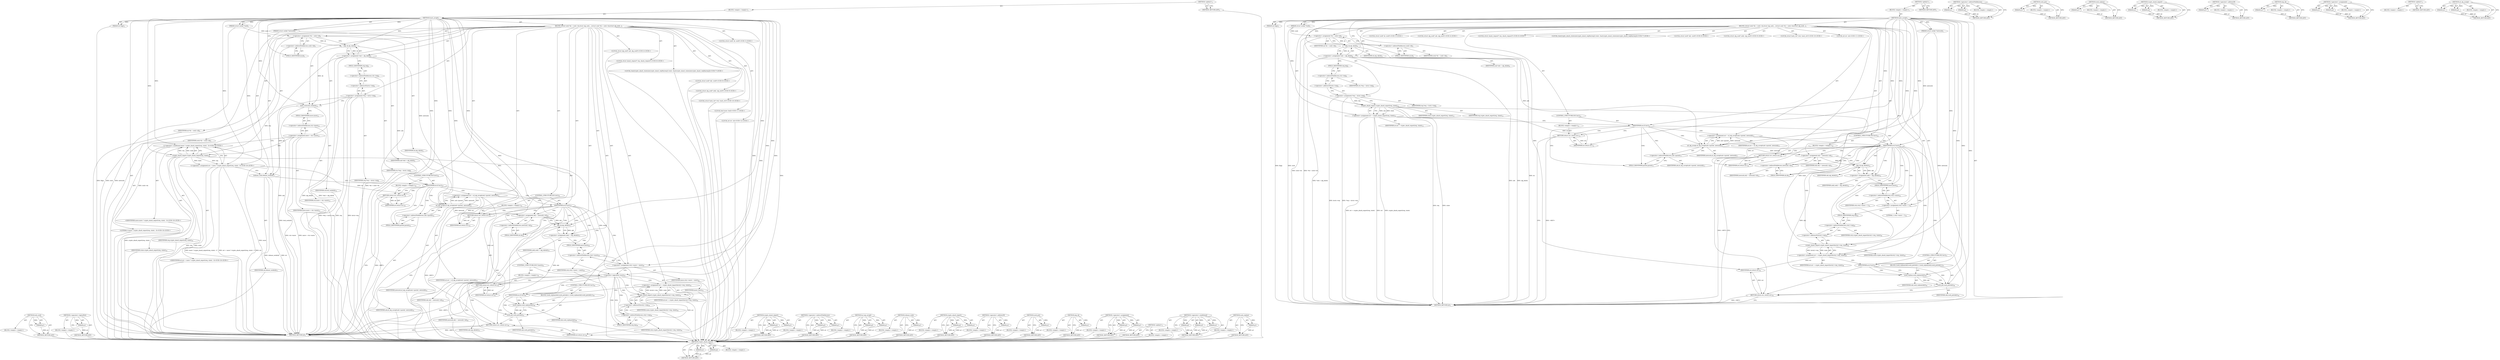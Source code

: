 digraph "sock_orphan" {
vulnerable_136 [label=<(METHOD,crypto_ahash_export)>];
vulnerable_137 [label=<(PARAM,p1)>];
vulnerable_138 [label=<(PARAM,p2)>];
vulnerable_139 [label=<(BLOCK,&lt;empty&gt;,&lt;empty&gt;)>];
vulnerable_140 [label=<(METHOD_RETURN,ANY)>];
vulnerable_6 [label=<(METHOD,&lt;global&gt;)<SUB>1</SUB>>];
vulnerable_7 [label=<(BLOCK,&lt;empty&gt;,&lt;empty&gt;)<SUB>1</SUB>>];
vulnerable_8 [label=<(METHOD,hash_accept)<SUB>1</SUB>>];
vulnerable_9 [label=<(PARAM,struct socket *sock)<SUB>1</SUB>>];
vulnerable_10 [label=<(PARAM,struct socket *newsock)<SUB>1</SUB>>];
vulnerable_11 [label=<(PARAM,int flags)<SUB>1</SUB>>];
vulnerable_12 [label=<(BLOCK,{
	struct sock *sk = sock-&gt;sk;
	struct alg_sock...,{
	struct sock *sk = sock-&gt;sk;
	struct alg_sock...)<SUB>2</SUB>>];
vulnerable_13 [label="<(LOCAL,struct sock* sk: sock*)<SUB>3</SUB>>"];
vulnerable_14 [label=<(&lt;operator&gt;.assignment,*sk = sock-&gt;sk)<SUB>3</SUB>>];
vulnerable_15 [label=<(IDENTIFIER,sk,*sk = sock-&gt;sk)<SUB>3</SUB>>];
vulnerable_16 [label=<(&lt;operator&gt;.indirectFieldAccess,sock-&gt;sk)<SUB>3</SUB>>];
vulnerable_17 [label=<(IDENTIFIER,sock,*sk = sock-&gt;sk)<SUB>3</SUB>>];
vulnerable_18 [label=<(FIELD_IDENTIFIER,sk,sk)<SUB>3</SUB>>];
vulnerable_19 [label="<(LOCAL,struct alg_sock* ask: alg_sock*)<SUB>4</SUB>>"];
vulnerable_20 [label=<(&lt;operator&gt;.assignment,*ask = alg_sk(sk))<SUB>4</SUB>>];
vulnerable_21 [label=<(IDENTIFIER,ask,*ask = alg_sk(sk))<SUB>4</SUB>>];
vulnerable_22 [label=<(alg_sk,alg_sk(sk))<SUB>4</SUB>>];
vulnerable_23 [label=<(IDENTIFIER,sk,alg_sk(sk))<SUB>4</SUB>>];
vulnerable_24 [label="<(LOCAL,struct ahash_request* req: ahash_request*)<SUB>6</SUB>>"];
vulnerable_25 [label=<(&lt;operator&gt;.assignment,*req = &amp;ctx-&gt;req)<SUB>6</SUB>>];
vulnerable_26 [label=<(IDENTIFIER,req,*req = &amp;ctx-&gt;req)<SUB>6</SUB>>];
vulnerable_27 [label=<(&lt;operator&gt;.addressOf,&amp;ctx-&gt;req)<SUB>6</SUB>>];
vulnerable_28 [label=<(&lt;operator&gt;.indirectFieldAccess,ctx-&gt;req)<SUB>6</SUB>>];
vulnerable_29 [label=<(IDENTIFIER,ctx,*req = &amp;ctx-&gt;req)<SUB>6</SUB>>];
vulnerable_30 [label=<(FIELD_IDENTIFIER,req,req)<SUB>6</SUB>>];
vulnerable_31 [label="<(LOCAL,char[crypto_ahash_statesize(crypto_ahash_reqtfm(req))] state: char[crypto_ahash_statesize(crypto_ahash_reqtfm(req))])<SUB>7</SUB>>"];
vulnerable_32 [label="<(LOCAL,struct sock* sk2: sock*)<SUB>8</SUB>>"];
vulnerable_33 [label="<(LOCAL,struct alg_sock* ask2: alg_sock*)<SUB>9</SUB>>"];
vulnerable_34 [label="<(LOCAL,struct hash_ctx* ctx2: hash_ctx*)<SUB>10</SUB>>"];
vulnerable_35 [label="<(LOCAL,int err: int)<SUB>11</SUB>>"];
vulnerable_36 [label=<(&lt;operator&gt;.assignment,err = crypto_ahash_export(req, state))<SUB>13</SUB>>];
vulnerable_37 [label=<(IDENTIFIER,err,err = crypto_ahash_export(req, state))<SUB>13</SUB>>];
vulnerable_38 [label=<(crypto_ahash_export,crypto_ahash_export(req, state))<SUB>13</SUB>>];
vulnerable_39 [label=<(IDENTIFIER,req,crypto_ahash_export(req, state))<SUB>13</SUB>>];
vulnerable_40 [label=<(IDENTIFIER,state,crypto_ahash_export(req, state))<SUB>13</SUB>>];
vulnerable_41 [label=<(CONTROL_STRUCTURE,IF,if (err))<SUB>14</SUB>>];
vulnerable_42 [label=<(IDENTIFIER,err,if (err))<SUB>14</SUB>>];
vulnerable_43 [label=<(BLOCK,&lt;empty&gt;,&lt;empty&gt;)<SUB>15</SUB>>];
vulnerable_44 [label=<(RETURN,return err;,return err;)<SUB>15</SUB>>];
vulnerable_45 [label=<(IDENTIFIER,err,return err;)<SUB>15</SUB>>];
vulnerable_46 [label=<(&lt;operator&gt;.assignment,err = af_alg_accept(ask-&gt;parent, newsock))<SUB>17</SUB>>];
vulnerable_47 [label=<(IDENTIFIER,err,err = af_alg_accept(ask-&gt;parent, newsock))<SUB>17</SUB>>];
vulnerable_48 [label=<(af_alg_accept,af_alg_accept(ask-&gt;parent, newsock))<SUB>17</SUB>>];
vulnerable_49 [label=<(&lt;operator&gt;.indirectFieldAccess,ask-&gt;parent)<SUB>17</SUB>>];
vulnerable_50 [label=<(IDENTIFIER,ask,af_alg_accept(ask-&gt;parent, newsock))<SUB>17</SUB>>];
vulnerable_51 [label=<(FIELD_IDENTIFIER,parent,parent)<SUB>17</SUB>>];
vulnerable_52 [label=<(IDENTIFIER,newsock,af_alg_accept(ask-&gt;parent, newsock))<SUB>17</SUB>>];
vulnerable_53 [label=<(CONTROL_STRUCTURE,IF,if (err))<SUB>18</SUB>>];
vulnerable_54 [label=<(IDENTIFIER,err,if (err))<SUB>18</SUB>>];
vulnerable_55 [label=<(BLOCK,&lt;empty&gt;,&lt;empty&gt;)<SUB>19</SUB>>];
vulnerable_56 [label=<(RETURN,return err;,return err;)<SUB>19</SUB>>];
vulnerable_57 [label=<(IDENTIFIER,err,return err;)<SUB>19</SUB>>];
vulnerable_58 [label=<(&lt;operator&gt;.assignment,sk2 = newsock-&gt;sk)<SUB>21</SUB>>];
vulnerable_59 [label=<(IDENTIFIER,sk2,sk2 = newsock-&gt;sk)<SUB>21</SUB>>];
vulnerable_60 [label=<(&lt;operator&gt;.indirectFieldAccess,newsock-&gt;sk)<SUB>21</SUB>>];
vulnerable_61 [label=<(IDENTIFIER,newsock,sk2 = newsock-&gt;sk)<SUB>21</SUB>>];
vulnerable_62 [label=<(FIELD_IDENTIFIER,sk,sk)<SUB>21</SUB>>];
vulnerable_63 [label=<(&lt;operator&gt;.assignment,ask2 = alg_sk(sk2))<SUB>22</SUB>>];
vulnerable_64 [label=<(IDENTIFIER,ask2,ask2 = alg_sk(sk2))<SUB>22</SUB>>];
vulnerable_65 [label=<(alg_sk,alg_sk(sk2))<SUB>22</SUB>>];
vulnerable_66 [label=<(IDENTIFIER,sk2,alg_sk(sk2))<SUB>22</SUB>>];
vulnerable_67 [label=<(&lt;operator&gt;.assignment,ctx2-&gt;more = 1)<SUB>24</SUB>>];
vulnerable_68 [label=<(&lt;operator&gt;.indirectFieldAccess,ctx2-&gt;more)<SUB>24</SUB>>];
vulnerable_69 [label=<(IDENTIFIER,ctx2,ctx2-&gt;more = 1)<SUB>24</SUB>>];
vulnerable_70 [label=<(FIELD_IDENTIFIER,more,more)<SUB>24</SUB>>];
vulnerable_71 [label=<(LITERAL,1,ctx2-&gt;more = 1)<SUB>24</SUB>>];
vulnerable_72 [label=<(&lt;operator&gt;.assignment,err = crypto_ahash_import(&amp;ctx2-&gt;req, state))<SUB>26</SUB>>];
vulnerable_73 [label=<(IDENTIFIER,err,err = crypto_ahash_import(&amp;ctx2-&gt;req, state))<SUB>26</SUB>>];
vulnerable_74 [label=<(crypto_ahash_import,crypto_ahash_import(&amp;ctx2-&gt;req, state))<SUB>26</SUB>>];
vulnerable_75 [label=<(&lt;operator&gt;.addressOf,&amp;ctx2-&gt;req)<SUB>26</SUB>>];
vulnerable_76 [label=<(&lt;operator&gt;.indirectFieldAccess,ctx2-&gt;req)<SUB>26</SUB>>];
vulnerable_77 [label=<(IDENTIFIER,ctx2,crypto_ahash_import(&amp;ctx2-&gt;req, state))<SUB>26</SUB>>];
vulnerable_78 [label=<(FIELD_IDENTIFIER,req,req)<SUB>26</SUB>>];
vulnerable_79 [label=<(IDENTIFIER,state,crypto_ahash_import(&amp;ctx2-&gt;req, state))<SUB>26</SUB>>];
vulnerable_80 [label=<(CONTROL_STRUCTURE,IF,if (err))<SUB>27</SUB>>];
vulnerable_81 [label=<(IDENTIFIER,err,if (err))<SUB>27</SUB>>];
vulnerable_82 [label=<(BLOCK,{
		sock_orphan(sk2);
		sock_put(sk2);
	},{
		sock_orphan(sk2);
		sock_put(sk2);
	})<SUB>27</SUB>>];
vulnerable_83 [label=<(sock_orphan,sock_orphan(sk2))<SUB>28</SUB>>];
vulnerable_84 [label=<(IDENTIFIER,sk2,sock_orphan(sk2))<SUB>28</SUB>>];
vulnerable_85 [label=<(sock_put,sock_put(sk2))<SUB>29</SUB>>];
vulnerable_86 [label=<(IDENTIFIER,sk2,sock_put(sk2))<SUB>29</SUB>>];
vulnerable_87 [label=<(RETURN,return err;,return err;)<SUB>32</SUB>>];
vulnerable_88 [label=<(IDENTIFIER,err,return err;)<SUB>32</SUB>>];
vulnerable_89 [label=<(METHOD_RETURN,int)<SUB>1</SUB>>];
vulnerable_91 [label=<(METHOD_RETURN,ANY)<SUB>1</SUB>>];
vulnerable_123 [label=<(METHOD,&lt;operator&gt;.indirectFieldAccess)>];
vulnerable_124 [label=<(PARAM,p1)>];
vulnerable_125 [label=<(PARAM,p2)>];
vulnerable_126 [label=<(BLOCK,&lt;empty&gt;,&lt;empty&gt;)>];
vulnerable_127 [label=<(METHOD_RETURN,ANY)>];
vulnerable_155 [label=<(METHOD,sock_put)>];
vulnerable_156 [label=<(PARAM,p1)>];
vulnerable_157 [label=<(BLOCK,&lt;empty&gt;,&lt;empty&gt;)>];
vulnerable_158 [label=<(METHOD_RETURN,ANY)>];
vulnerable_151 [label=<(METHOD,sock_orphan)>];
vulnerable_152 [label=<(PARAM,p1)>];
vulnerable_153 [label=<(BLOCK,&lt;empty&gt;,&lt;empty&gt;)>];
vulnerable_154 [label=<(METHOD_RETURN,ANY)>];
vulnerable_146 [label=<(METHOD,crypto_ahash_import)>];
vulnerable_147 [label=<(PARAM,p1)>];
vulnerable_148 [label=<(PARAM,p2)>];
vulnerable_149 [label=<(BLOCK,&lt;empty&gt;,&lt;empty&gt;)>];
vulnerable_150 [label=<(METHOD_RETURN,ANY)>];
vulnerable_132 [label=<(METHOD,&lt;operator&gt;.addressOf)>];
vulnerable_133 [label=<(PARAM,p1)>];
vulnerable_134 [label=<(BLOCK,&lt;empty&gt;,&lt;empty&gt;)>];
vulnerable_135 [label=<(METHOD_RETURN,ANY)>];
vulnerable_128 [label=<(METHOD,alg_sk)>];
vulnerable_129 [label=<(PARAM,p1)>];
vulnerable_130 [label=<(BLOCK,&lt;empty&gt;,&lt;empty&gt;)>];
vulnerable_131 [label=<(METHOD_RETURN,ANY)>];
vulnerable_118 [label=<(METHOD,&lt;operator&gt;.assignment)>];
vulnerable_119 [label=<(PARAM,p1)>];
vulnerable_120 [label=<(PARAM,p2)>];
vulnerable_121 [label=<(BLOCK,&lt;empty&gt;,&lt;empty&gt;)>];
vulnerable_122 [label=<(METHOD_RETURN,ANY)>];
vulnerable_112 [label=<(METHOD,&lt;global&gt;)<SUB>1</SUB>>];
vulnerable_113 [label=<(BLOCK,&lt;empty&gt;,&lt;empty&gt;)>];
vulnerable_114 [label=<(METHOD_RETURN,ANY)>];
vulnerable_141 [label=<(METHOD,af_alg_accept)>];
vulnerable_142 [label=<(PARAM,p1)>];
vulnerable_143 [label=<(PARAM,p2)>];
vulnerable_144 [label=<(BLOCK,&lt;empty&gt;,&lt;empty&gt;)>];
vulnerable_145 [label=<(METHOD_RETURN,ANY)>];
fixed_157 [label=<(METHOD,lock_sock)>];
fixed_158 [label=<(PARAM,p1)>];
fixed_159 [label=<(BLOCK,&lt;empty&gt;,&lt;empty&gt;)>];
fixed_160 [label=<(METHOD_RETURN,ANY)>];
fixed_181 [label=<(METHOD,&lt;operator&gt;.logicalNot)>];
fixed_182 [label=<(PARAM,p1)>];
fixed_183 [label=<(BLOCK,&lt;empty&gt;,&lt;empty&gt;)>];
fixed_184 [label=<(METHOD_RETURN,ANY)>];
fixed_6 [label=<(METHOD,&lt;global&gt;)<SUB>1</SUB>>];
fixed_7 [label=<(BLOCK,&lt;empty&gt;,&lt;empty&gt;)<SUB>1</SUB>>];
fixed_8 [label=<(METHOD,hash_accept)<SUB>1</SUB>>];
fixed_9 [label=<(PARAM,struct socket *sock)<SUB>1</SUB>>];
fixed_10 [label=<(PARAM,struct socket *newsock)<SUB>1</SUB>>];
fixed_11 [label=<(PARAM,int flags)<SUB>1</SUB>>];
fixed_12 [label=<(BLOCK,{
	struct sock *sk = sock-&gt;sk;
	struct alg_sock...,{
	struct sock *sk = sock-&gt;sk;
	struct alg_sock...)<SUB>2</SUB>>];
fixed_13 [label="<(LOCAL,struct sock* sk: sock*)<SUB>3</SUB>>"];
fixed_14 [label=<(&lt;operator&gt;.assignment,*sk = sock-&gt;sk)<SUB>3</SUB>>];
fixed_15 [label=<(IDENTIFIER,sk,*sk = sock-&gt;sk)<SUB>3</SUB>>];
fixed_16 [label=<(&lt;operator&gt;.indirectFieldAccess,sock-&gt;sk)<SUB>3</SUB>>];
fixed_17 [label=<(IDENTIFIER,sock,*sk = sock-&gt;sk)<SUB>3</SUB>>];
fixed_18 [label=<(FIELD_IDENTIFIER,sk,sk)<SUB>3</SUB>>];
fixed_19 [label="<(LOCAL,struct alg_sock* ask: alg_sock*)<SUB>4</SUB>>"];
fixed_20 [label=<(&lt;operator&gt;.assignment,*ask = alg_sk(sk))<SUB>4</SUB>>];
fixed_21 [label=<(IDENTIFIER,ask,*ask = alg_sk(sk))<SUB>4</SUB>>];
fixed_22 [label=<(alg_sk,alg_sk(sk))<SUB>4</SUB>>];
fixed_23 [label=<(IDENTIFIER,sk,alg_sk(sk))<SUB>4</SUB>>];
fixed_24 [label="<(LOCAL,struct ahash_request* req: ahash_request*)<SUB>6</SUB>>"];
fixed_25 [label=<(&lt;operator&gt;.assignment,*req = &amp;ctx-&gt;req)<SUB>6</SUB>>];
fixed_26 [label=<(IDENTIFIER,req,*req = &amp;ctx-&gt;req)<SUB>6</SUB>>];
fixed_27 [label=<(&lt;operator&gt;.addressOf,&amp;ctx-&gt;req)<SUB>6</SUB>>];
fixed_28 [label=<(&lt;operator&gt;.indirectFieldAccess,ctx-&gt;req)<SUB>6</SUB>>];
fixed_29 [label=<(IDENTIFIER,ctx,*req = &amp;ctx-&gt;req)<SUB>6</SUB>>];
fixed_30 [label=<(FIELD_IDENTIFIER,req,req)<SUB>6</SUB>>];
fixed_31 [label="<(LOCAL,char[crypto_ahash_statesize(crypto_ahash_reqtfm(req))] state: char[crypto_ahash_statesize(crypto_ahash_reqtfm(req))])<SUB>7</SUB>>"];
fixed_32 [label="<(LOCAL,struct sock* sk2: sock*)<SUB>8</SUB>>"];
fixed_33 [label="<(LOCAL,struct alg_sock* ask2: alg_sock*)<SUB>9</SUB>>"];
fixed_34 [label="<(LOCAL,struct hash_ctx* ctx2: hash_ctx*)<SUB>10</SUB>>"];
fixed_35 [label="<(LOCAL,bool more: bool)<SUB>11</SUB>>"];
fixed_36 [label="<(LOCAL,int err: int)<SUB>12</SUB>>"];
fixed_37 [label=<(lock_sock,lock_sock(sk))<SUB>14</SUB>>];
fixed_38 [label=<(IDENTIFIER,sk,lock_sock(sk))<SUB>14</SUB>>];
fixed_39 [label=<(&lt;operator&gt;.assignment,more = ctx-&gt;more)<SUB>15</SUB>>];
fixed_40 [label=<(IDENTIFIER,more,more = ctx-&gt;more)<SUB>15</SUB>>];
fixed_41 [label=<(&lt;operator&gt;.indirectFieldAccess,ctx-&gt;more)<SUB>15</SUB>>];
fixed_42 [label=<(IDENTIFIER,ctx,more = ctx-&gt;more)<SUB>15</SUB>>];
fixed_43 [label=<(FIELD_IDENTIFIER,more,more)<SUB>15</SUB>>];
fixed_44 [label="<(&lt;operator&gt;.assignment,err = more ? crypto_ahash_export(req, state) : 0)<SUB>16</SUB>>"];
fixed_45 [label="<(IDENTIFIER,err,err = more ? crypto_ahash_export(req, state) : 0)<SUB>16</SUB>>"];
fixed_46 [label="<(&lt;operator&gt;.conditional,more ? crypto_ahash_export(req, state) : 0)<SUB>16</SUB>>"];
fixed_47 [label="<(IDENTIFIER,more,more ? crypto_ahash_export(req, state) : 0)<SUB>16</SUB>>"];
fixed_48 [label=<(crypto_ahash_export,crypto_ahash_export(req, state))<SUB>16</SUB>>];
fixed_49 [label=<(IDENTIFIER,req,crypto_ahash_export(req, state))<SUB>16</SUB>>];
fixed_50 [label=<(IDENTIFIER,state,crypto_ahash_export(req, state))<SUB>16</SUB>>];
fixed_51 [label="<(LITERAL,0,more ? crypto_ahash_export(req, state) : 0)<SUB>16</SUB>>"];
fixed_52 [label=<(release_sock,release_sock(sk))<SUB>17</SUB>>];
fixed_53 [label=<(IDENTIFIER,sk,release_sock(sk))<SUB>17</SUB>>];
fixed_54 [label=<(CONTROL_STRUCTURE,IF,if (err))<SUB>19</SUB>>];
fixed_55 [label=<(IDENTIFIER,err,if (err))<SUB>19</SUB>>];
fixed_56 [label=<(BLOCK,&lt;empty&gt;,&lt;empty&gt;)<SUB>20</SUB>>];
fixed_57 [label=<(RETURN,return err;,return err;)<SUB>20</SUB>>];
fixed_58 [label=<(IDENTIFIER,err,return err;)<SUB>20</SUB>>];
fixed_59 [label=<(&lt;operator&gt;.assignment,err = af_alg_accept(ask-&gt;parent, newsock))<SUB>22</SUB>>];
fixed_60 [label=<(IDENTIFIER,err,err = af_alg_accept(ask-&gt;parent, newsock))<SUB>22</SUB>>];
fixed_61 [label=<(af_alg_accept,af_alg_accept(ask-&gt;parent, newsock))<SUB>22</SUB>>];
fixed_62 [label=<(&lt;operator&gt;.indirectFieldAccess,ask-&gt;parent)<SUB>22</SUB>>];
fixed_63 [label=<(IDENTIFIER,ask,af_alg_accept(ask-&gt;parent, newsock))<SUB>22</SUB>>];
fixed_64 [label=<(FIELD_IDENTIFIER,parent,parent)<SUB>22</SUB>>];
fixed_65 [label=<(IDENTIFIER,newsock,af_alg_accept(ask-&gt;parent, newsock))<SUB>22</SUB>>];
fixed_66 [label=<(CONTROL_STRUCTURE,IF,if (err))<SUB>23</SUB>>];
fixed_67 [label=<(IDENTIFIER,err,if (err))<SUB>23</SUB>>];
fixed_68 [label=<(BLOCK,&lt;empty&gt;,&lt;empty&gt;)<SUB>24</SUB>>];
fixed_69 [label=<(RETURN,return err;,return err;)<SUB>24</SUB>>];
fixed_70 [label=<(IDENTIFIER,err,return err;)<SUB>24</SUB>>];
fixed_71 [label=<(&lt;operator&gt;.assignment,sk2 = newsock-&gt;sk)<SUB>26</SUB>>];
fixed_72 [label=<(IDENTIFIER,sk2,sk2 = newsock-&gt;sk)<SUB>26</SUB>>];
fixed_73 [label=<(&lt;operator&gt;.indirectFieldAccess,newsock-&gt;sk)<SUB>26</SUB>>];
fixed_74 [label=<(IDENTIFIER,newsock,sk2 = newsock-&gt;sk)<SUB>26</SUB>>];
fixed_75 [label=<(FIELD_IDENTIFIER,sk,sk)<SUB>26</SUB>>];
fixed_76 [label=<(&lt;operator&gt;.assignment,ask2 = alg_sk(sk2))<SUB>27</SUB>>];
fixed_77 [label=<(IDENTIFIER,ask2,ask2 = alg_sk(sk2))<SUB>27</SUB>>];
fixed_78 [label=<(alg_sk,alg_sk(sk2))<SUB>27</SUB>>];
fixed_79 [label=<(IDENTIFIER,sk2,alg_sk(sk2))<SUB>27</SUB>>];
fixed_80 [label=<(&lt;operator&gt;.assignment,ctx2-&gt;more = more)<SUB>29</SUB>>];
fixed_81 [label=<(&lt;operator&gt;.indirectFieldAccess,ctx2-&gt;more)<SUB>29</SUB>>];
fixed_82 [label=<(IDENTIFIER,ctx2,ctx2-&gt;more = more)<SUB>29</SUB>>];
fixed_83 [label=<(FIELD_IDENTIFIER,more,more)<SUB>29</SUB>>];
fixed_84 [label=<(IDENTIFIER,more,ctx2-&gt;more = more)<SUB>29</SUB>>];
fixed_85 [label=<(CONTROL_STRUCTURE,IF,if (!more))<SUB>31</SUB>>];
fixed_86 [label=<(&lt;operator&gt;.logicalNot,!more)<SUB>31</SUB>>];
fixed_87 [label=<(IDENTIFIER,more,!more)<SUB>31</SUB>>];
fixed_88 [label=<(BLOCK,&lt;empty&gt;,&lt;empty&gt;)<SUB>32</SUB>>];
fixed_89 [label=<(RETURN,return err;,return err;)<SUB>32</SUB>>];
fixed_90 [label=<(IDENTIFIER,err,return err;)<SUB>32</SUB>>];
fixed_91 [label=<(&lt;operator&gt;.assignment,err = crypto_ahash_import(&amp;ctx2-&gt;req, state))<SUB>34</SUB>>];
fixed_92 [label=<(IDENTIFIER,err,err = crypto_ahash_import(&amp;ctx2-&gt;req, state))<SUB>34</SUB>>];
fixed_93 [label=<(crypto_ahash_import,crypto_ahash_import(&amp;ctx2-&gt;req, state))<SUB>34</SUB>>];
fixed_94 [label=<(&lt;operator&gt;.addressOf,&amp;ctx2-&gt;req)<SUB>34</SUB>>];
fixed_95 [label=<(&lt;operator&gt;.indirectFieldAccess,ctx2-&gt;req)<SUB>34</SUB>>];
fixed_96 [label=<(IDENTIFIER,ctx2,crypto_ahash_import(&amp;ctx2-&gt;req, state))<SUB>34</SUB>>];
fixed_97 [label=<(FIELD_IDENTIFIER,req,req)<SUB>34</SUB>>];
fixed_98 [label=<(IDENTIFIER,state,crypto_ahash_import(&amp;ctx2-&gt;req, state))<SUB>34</SUB>>];
fixed_99 [label=<(CONTROL_STRUCTURE,IF,if (err))<SUB>35</SUB>>];
fixed_100 [label=<(IDENTIFIER,err,if (err))<SUB>35</SUB>>];
fixed_101 [label=<(BLOCK,{
		sock_orphan(sk2);
		sock_put(sk2);
	},{
		sock_orphan(sk2);
		sock_put(sk2);
	})<SUB>35</SUB>>];
fixed_102 [label=<(sock_orphan,sock_orphan(sk2))<SUB>36</SUB>>];
fixed_103 [label=<(IDENTIFIER,sk2,sock_orphan(sk2))<SUB>36</SUB>>];
fixed_104 [label=<(sock_put,sock_put(sk2))<SUB>37</SUB>>];
fixed_105 [label=<(IDENTIFIER,sk2,sock_put(sk2))<SUB>37</SUB>>];
fixed_106 [label=<(RETURN,return err;,return err;)<SUB>40</SUB>>];
fixed_107 [label=<(IDENTIFIER,err,return err;)<SUB>40</SUB>>];
fixed_108 [label=<(METHOD_RETURN,int)<SUB>1</SUB>>];
fixed_110 [label=<(METHOD_RETURN,ANY)<SUB>1</SUB>>];
fixed_185 [label=<(METHOD,crypto_ahash_import)>];
fixed_186 [label=<(PARAM,p1)>];
fixed_187 [label=<(PARAM,p2)>];
fixed_188 [label=<(BLOCK,&lt;empty&gt;,&lt;empty&gt;)>];
fixed_189 [label=<(METHOD_RETURN,ANY)>];
fixed_144 [label=<(METHOD,&lt;operator&gt;.indirectFieldAccess)>];
fixed_145 [label=<(PARAM,p1)>];
fixed_146 [label=<(PARAM,p2)>];
fixed_147 [label=<(BLOCK,&lt;empty&gt;,&lt;empty&gt;)>];
fixed_148 [label=<(METHOD_RETURN,ANY)>];
fixed_176 [label=<(METHOD,af_alg_accept)>];
fixed_177 [label=<(PARAM,p1)>];
fixed_178 [label=<(PARAM,p2)>];
fixed_179 [label=<(BLOCK,&lt;empty&gt;,&lt;empty&gt;)>];
fixed_180 [label=<(METHOD_RETURN,ANY)>];
fixed_172 [label=<(METHOD,release_sock)>];
fixed_173 [label=<(PARAM,p1)>];
fixed_174 [label=<(BLOCK,&lt;empty&gt;,&lt;empty&gt;)>];
fixed_175 [label=<(METHOD_RETURN,ANY)>];
fixed_167 [label=<(METHOD,crypto_ahash_export)>];
fixed_168 [label=<(PARAM,p1)>];
fixed_169 [label=<(PARAM,p2)>];
fixed_170 [label=<(BLOCK,&lt;empty&gt;,&lt;empty&gt;)>];
fixed_171 [label=<(METHOD_RETURN,ANY)>];
fixed_153 [label=<(METHOD,&lt;operator&gt;.addressOf)>];
fixed_154 [label=<(PARAM,p1)>];
fixed_155 [label=<(BLOCK,&lt;empty&gt;,&lt;empty&gt;)>];
fixed_156 [label=<(METHOD_RETURN,ANY)>];
fixed_194 [label=<(METHOD,sock_put)>];
fixed_195 [label=<(PARAM,p1)>];
fixed_196 [label=<(BLOCK,&lt;empty&gt;,&lt;empty&gt;)>];
fixed_197 [label=<(METHOD_RETURN,ANY)>];
fixed_149 [label=<(METHOD,alg_sk)>];
fixed_150 [label=<(PARAM,p1)>];
fixed_151 [label=<(BLOCK,&lt;empty&gt;,&lt;empty&gt;)>];
fixed_152 [label=<(METHOD_RETURN,ANY)>];
fixed_139 [label=<(METHOD,&lt;operator&gt;.assignment)>];
fixed_140 [label=<(PARAM,p1)>];
fixed_141 [label=<(PARAM,p2)>];
fixed_142 [label=<(BLOCK,&lt;empty&gt;,&lt;empty&gt;)>];
fixed_143 [label=<(METHOD_RETURN,ANY)>];
fixed_133 [label=<(METHOD,&lt;global&gt;)<SUB>1</SUB>>];
fixed_134 [label=<(BLOCK,&lt;empty&gt;,&lt;empty&gt;)>];
fixed_135 [label=<(METHOD_RETURN,ANY)>];
fixed_161 [label=<(METHOD,&lt;operator&gt;.conditional)>];
fixed_162 [label=<(PARAM,p1)>];
fixed_163 [label=<(PARAM,p2)>];
fixed_164 [label=<(PARAM,p3)>];
fixed_165 [label=<(BLOCK,&lt;empty&gt;,&lt;empty&gt;)>];
fixed_166 [label=<(METHOD_RETURN,ANY)>];
fixed_190 [label=<(METHOD,sock_orphan)>];
fixed_191 [label=<(PARAM,p1)>];
fixed_192 [label=<(BLOCK,&lt;empty&gt;,&lt;empty&gt;)>];
fixed_193 [label=<(METHOD_RETURN,ANY)>];
vulnerable_136 -> vulnerable_137  [key=0, label="AST: "];
vulnerable_136 -> vulnerable_137  [key=1, label="DDG: "];
vulnerable_136 -> vulnerable_139  [key=0, label="AST: "];
vulnerable_136 -> vulnerable_138  [key=0, label="AST: "];
vulnerable_136 -> vulnerable_138  [key=1, label="DDG: "];
vulnerable_136 -> vulnerable_140  [key=0, label="AST: "];
vulnerable_136 -> vulnerable_140  [key=1, label="CFG: "];
vulnerable_137 -> vulnerable_140  [key=0, label="DDG: p1"];
vulnerable_138 -> vulnerable_140  [key=0, label="DDG: p2"];
vulnerable_6 -> vulnerable_7  [key=0, label="AST: "];
vulnerable_6 -> vulnerable_91  [key=0, label="AST: "];
vulnerable_6 -> vulnerable_91  [key=1, label="CFG: "];
vulnerable_7 -> vulnerable_8  [key=0, label="AST: "];
vulnerable_8 -> vulnerable_9  [key=0, label="AST: "];
vulnerable_8 -> vulnerable_9  [key=1, label="DDG: "];
vulnerable_8 -> vulnerable_10  [key=0, label="AST: "];
vulnerable_8 -> vulnerable_10  [key=1, label="DDG: "];
vulnerable_8 -> vulnerable_11  [key=0, label="AST: "];
vulnerable_8 -> vulnerable_11  [key=1, label="DDG: "];
vulnerable_8 -> vulnerable_12  [key=0, label="AST: "];
vulnerable_8 -> vulnerable_89  [key=0, label="AST: "];
vulnerable_8 -> vulnerable_18  [key=0, label="CFG: "];
vulnerable_8 -> vulnerable_67  [key=0, label="DDG: "];
vulnerable_8 -> vulnerable_42  [key=0, label="DDG: "];
vulnerable_8 -> vulnerable_54  [key=0, label="DDG: "];
vulnerable_8 -> vulnerable_81  [key=0, label="DDG: "];
vulnerable_8 -> vulnerable_88  [key=0, label="DDG: "];
vulnerable_8 -> vulnerable_22  [key=0, label="DDG: "];
vulnerable_8 -> vulnerable_38  [key=0, label="DDG: "];
vulnerable_8 -> vulnerable_48  [key=0, label="DDG: "];
vulnerable_8 -> vulnerable_65  [key=0, label="DDG: "];
vulnerable_8 -> vulnerable_74  [key=0, label="DDG: "];
vulnerable_8 -> vulnerable_45  [key=0, label="DDG: "];
vulnerable_8 -> vulnerable_57  [key=0, label="DDG: "];
vulnerable_8 -> vulnerable_83  [key=0, label="DDG: "];
vulnerable_8 -> vulnerable_85  [key=0, label="DDG: "];
vulnerable_9 -> vulnerable_89  [key=0, label="DDG: sock"];
vulnerable_9 -> vulnerable_14  [key=0, label="DDG: sock"];
vulnerable_10 -> vulnerable_89  [key=0, label="DDG: newsock"];
vulnerable_10 -> vulnerable_48  [key=0, label="DDG: newsock"];
vulnerable_11 -> vulnerable_89  [key=0, label="DDG: flags"];
vulnerable_12 -> vulnerable_13  [key=0, label="AST: "];
vulnerable_12 -> vulnerable_14  [key=0, label="AST: "];
vulnerable_12 -> vulnerable_19  [key=0, label="AST: "];
vulnerable_12 -> vulnerable_20  [key=0, label="AST: "];
vulnerable_12 -> vulnerable_24  [key=0, label="AST: "];
vulnerable_12 -> vulnerable_25  [key=0, label="AST: "];
vulnerable_12 -> vulnerable_31  [key=0, label="AST: "];
vulnerable_12 -> vulnerable_32  [key=0, label="AST: "];
vulnerable_12 -> vulnerable_33  [key=0, label="AST: "];
vulnerable_12 -> vulnerable_34  [key=0, label="AST: "];
vulnerable_12 -> vulnerable_35  [key=0, label="AST: "];
vulnerable_12 -> vulnerable_36  [key=0, label="AST: "];
vulnerable_12 -> vulnerable_41  [key=0, label="AST: "];
vulnerable_12 -> vulnerable_46  [key=0, label="AST: "];
vulnerable_12 -> vulnerable_53  [key=0, label="AST: "];
vulnerable_12 -> vulnerable_58  [key=0, label="AST: "];
vulnerable_12 -> vulnerable_63  [key=0, label="AST: "];
vulnerable_12 -> vulnerable_67  [key=0, label="AST: "];
vulnerable_12 -> vulnerable_72  [key=0, label="AST: "];
vulnerable_12 -> vulnerable_80  [key=0, label="AST: "];
vulnerable_12 -> vulnerable_87  [key=0, label="AST: "];
vulnerable_14 -> vulnerable_15  [key=0, label="AST: "];
vulnerable_14 -> vulnerable_16  [key=0, label="AST: "];
vulnerable_14 -> vulnerable_22  [key=0, label="CFG: "];
vulnerable_14 -> vulnerable_22  [key=1, label="DDG: sk"];
vulnerable_14 -> vulnerable_89  [key=0, label="DDG: sock-&gt;sk"];
vulnerable_14 -> vulnerable_89  [key=1, label="DDG: *sk = sock-&gt;sk"];
vulnerable_16 -> vulnerable_17  [key=0, label="AST: "];
vulnerable_16 -> vulnerable_18  [key=0, label="AST: "];
vulnerable_16 -> vulnerable_14  [key=0, label="CFG: "];
vulnerable_18 -> vulnerable_16  [key=0, label="CFG: "];
vulnerable_20 -> vulnerable_21  [key=0, label="AST: "];
vulnerable_20 -> vulnerable_22  [key=0, label="AST: "];
vulnerable_20 -> vulnerable_30  [key=0, label="CFG: "];
vulnerable_20 -> vulnerable_89  [key=0, label="DDG: ask"];
vulnerable_20 -> vulnerable_89  [key=1, label="DDG: alg_sk(sk)"];
vulnerable_20 -> vulnerable_89  [key=2, label="DDG: *ask = alg_sk(sk)"];
vulnerable_20 -> vulnerable_48  [key=0, label="DDG: ask"];
vulnerable_22 -> vulnerable_23  [key=0, label="AST: "];
vulnerable_22 -> vulnerable_20  [key=0, label="CFG: "];
vulnerable_22 -> vulnerable_20  [key=1, label="DDG: sk"];
vulnerable_22 -> vulnerable_89  [key=0, label="DDG: sk"];
vulnerable_25 -> vulnerable_26  [key=0, label="AST: "];
vulnerable_25 -> vulnerable_27  [key=0, label="AST: "];
vulnerable_25 -> vulnerable_38  [key=0, label="CFG: "];
vulnerable_25 -> vulnerable_38  [key=1, label="DDG: req"];
vulnerable_25 -> vulnerable_89  [key=0, label="DDG: &amp;ctx-&gt;req"];
vulnerable_25 -> vulnerable_89  [key=1, label="DDG: *req = &amp;ctx-&gt;req"];
vulnerable_27 -> vulnerable_28  [key=0, label="AST: "];
vulnerable_27 -> vulnerable_25  [key=0, label="CFG: "];
vulnerable_28 -> vulnerable_29  [key=0, label="AST: "];
vulnerable_28 -> vulnerable_30  [key=0, label="AST: "];
vulnerable_28 -> vulnerable_27  [key=0, label="CFG: "];
vulnerable_30 -> vulnerable_28  [key=0, label="CFG: "];
vulnerable_36 -> vulnerable_37  [key=0, label="AST: "];
vulnerable_36 -> vulnerable_38  [key=0, label="AST: "];
vulnerable_36 -> vulnerable_42  [key=0, label="CFG: "];
vulnerable_36 -> vulnerable_89  [key=0, label="DDG: err"];
vulnerable_36 -> vulnerable_89  [key=1, label="DDG: crypto_ahash_export(req, state)"];
vulnerable_36 -> vulnerable_89  [key=2, label="DDG: err = crypto_ahash_export(req, state)"];
vulnerable_36 -> vulnerable_45  [key=0, label="DDG: err"];
vulnerable_38 -> vulnerable_39  [key=0, label="AST: "];
vulnerable_38 -> vulnerable_40  [key=0, label="AST: "];
vulnerable_38 -> vulnerable_36  [key=0, label="CFG: "];
vulnerable_38 -> vulnerable_36  [key=1, label="DDG: req"];
vulnerable_38 -> vulnerable_36  [key=2, label="DDG: state"];
vulnerable_38 -> vulnerable_89  [key=0, label="DDG: req"];
vulnerable_38 -> vulnerable_89  [key=1, label="DDG: state"];
vulnerable_38 -> vulnerable_74  [key=0, label="DDG: state"];
vulnerable_41 -> vulnerable_42  [key=0, label="AST: "];
vulnerable_41 -> vulnerable_43  [key=0, label="AST: "];
vulnerable_42 -> vulnerable_44  [key=0, label="CFG: "];
vulnerable_42 -> vulnerable_44  [key=1, label="CDG: "];
vulnerable_42 -> vulnerable_51  [key=0, label="CFG: "];
vulnerable_42 -> vulnerable_51  [key=1, label="CDG: "];
vulnerable_42 -> vulnerable_48  [key=0, label="CDG: "];
vulnerable_42 -> vulnerable_49  [key=0, label="CDG: "];
vulnerable_42 -> vulnerable_46  [key=0, label="CDG: "];
vulnerable_42 -> vulnerable_54  [key=0, label="CDG: "];
vulnerable_43 -> vulnerable_44  [key=0, label="AST: "];
vulnerable_44 -> vulnerable_45  [key=0, label="AST: "];
vulnerable_44 -> vulnerable_89  [key=0, label="CFG: "];
vulnerable_44 -> vulnerable_89  [key=1, label="DDG: &lt;RET&gt;"];
vulnerable_45 -> vulnerable_44  [key=0, label="DDG: err"];
vulnerable_46 -> vulnerable_47  [key=0, label="AST: "];
vulnerable_46 -> vulnerable_48  [key=0, label="AST: "];
vulnerable_46 -> vulnerable_54  [key=0, label="CFG: "];
vulnerable_46 -> vulnerable_57  [key=0, label="DDG: err"];
vulnerable_48 -> vulnerable_49  [key=0, label="AST: "];
vulnerable_48 -> vulnerable_52  [key=0, label="AST: "];
vulnerable_48 -> vulnerable_46  [key=0, label="CFG: "];
vulnerable_48 -> vulnerable_46  [key=1, label="DDG: ask-&gt;parent"];
vulnerable_48 -> vulnerable_46  [key=2, label="DDG: newsock"];
vulnerable_48 -> vulnerable_58  [key=0, label="DDG: newsock"];
vulnerable_49 -> vulnerable_50  [key=0, label="AST: "];
vulnerable_49 -> vulnerable_51  [key=0, label="AST: "];
vulnerable_49 -> vulnerable_48  [key=0, label="CFG: "];
vulnerable_51 -> vulnerable_49  [key=0, label="CFG: "];
vulnerable_53 -> vulnerable_54  [key=0, label="AST: "];
vulnerable_53 -> vulnerable_55  [key=0, label="AST: "];
vulnerable_54 -> vulnerable_56  [key=0, label="CFG: "];
vulnerable_54 -> vulnerable_56  [key=1, label="CDG: "];
vulnerable_54 -> vulnerable_62  [key=0, label="CFG: "];
vulnerable_54 -> vulnerable_62  [key=1, label="CDG: "];
vulnerable_54 -> vulnerable_58  [key=0, label="CDG: "];
vulnerable_54 -> vulnerable_68  [key=0, label="CDG: "];
vulnerable_54 -> vulnerable_60  [key=0, label="CDG: "];
vulnerable_54 -> vulnerable_75  [key=0, label="CDG: "];
vulnerable_54 -> vulnerable_81  [key=0, label="CDG: "];
vulnerable_54 -> vulnerable_72  [key=0, label="CDG: "];
vulnerable_54 -> vulnerable_67  [key=0, label="CDG: "];
vulnerable_54 -> vulnerable_70  [key=0, label="CDG: "];
vulnerable_54 -> vulnerable_74  [key=0, label="CDG: "];
vulnerable_54 -> vulnerable_63  [key=0, label="CDG: "];
vulnerable_54 -> vulnerable_76  [key=0, label="CDG: "];
vulnerable_54 -> vulnerable_65  [key=0, label="CDG: "];
vulnerable_54 -> vulnerable_87  [key=0, label="CDG: "];
vulnerable_54 -> vulnerable_78  [key=0, label="CDG: "];
vulnerable_55 -> vulnerable_56  [key=0, label="AST: "];
vulnerable_56 -> vulnerable_57  [key=0, label="AST: "];
vulnerable_56 -> vulnerable_89  [key=0, label="CFG: "];
vulnerable_56 -> vulnerable_89  [key=1, label="DDG: &lt;RET&gt;"];
vulnerable_57 -> vulnerable_56  [key=0, label="DDG: err"];
vulnerable_58 -> vulnerable_59  [key=0, label="AST: "];
vulnerable_58 -> vulnerable_60  [key=0, label="AST: "];
vulnerable_58 -> vulnerable_65  [key=0, label="CFG: "];
vulnerable_58 -> vulnerable_65  [key=1, label="DDG: sk2"];
vulnerable_60 -> vulnerable_61  [key=0, label="AST: "];
vulnerable_60 -> vulnerable_62  [key=0, label="AST: "];
vulnerable_60 -> vulnerable_58  [key=0, label="CFG: "];
vulnerable_62 -> vulnerable_60  [key=0, label="CFG: "];
vulnerable_63 -> vulnerable_64  [key=0, label="AST: "];
vulnerable_63 -> vulnerable_65  [key=0, label="AST: "];
vulnerable_63 -> vulnerable_70  [key=0, label="CFG: "];
vulnerable_65 -> vulnerable_66  [key=0, label="AST: "];
vulnerable_65 -> vulnerable_63  [key=0, label="CFG: "];
vulnerable_65 -> vulnerable_63  [key=1, label="DDG: sk2"];
vulnerable_65 -> vulnerable_83  [key=0, label="DDG: sk2"];
vulnerable_67 -> vulnerable_68  [key=0, label="AST: "];
vulnerable_67 -> vulnerable_71  [key=0, label="AST: "];
vulnerable_67 -> vulnerable_78  [key=0, label="CFG: "];
vulnerable_68 -> vulnerable_69  [key=0, label="AST: "];
vulnerable_68 -> vulnerable_70  [key=0, label="AST: "];
vulnerable_68 -> vulnerable_67  [key=0, label="CFG: "];
vulnerable_70 -> vulnerable_68  [key=0, label="CFG: "];
vulnerable_72 -> vulnerable_73  [key=0, label="AST: "];
vulnerable_72 -> vulnerable_74  [key=0, label="AST: "];
vulnerable_72 -> vulnerable_81  [key=0, label="CFG: "];
vulnerable_72 -> vulnerable_88  [key=0, label="DDG: err"];
vulnerable_74 -> vulnerable_75  [key=0, label="AST: "];
vulnerable_74 -> vulnerable_79  [key=0, label="AST: "];
vulnerable_74 -> vulnerable_72  [key=0, label="CFG: "];
vulnerable_74 -> vulnerable_72  [key=1, label="DDG: &amp;ctx2-&gt;req"];
vulnerable_74 -> vulnerable_72  [key=2, label="DDG: state"];
vulnerable_75 -> vulnerable_76  [key=0, label="AST: "];
vulnerable_75 -> vulnerable_74  [key=0, label="CFG: "];
vulnerable_76 -> vulnerable_77  [key=0, label="AST: "];
vulnerable_76 -> vulnerable_78  [key=0, label="AST: "];
vulnerable_76 -> vulnerable_75  [key=0, label="CFG: "];
vulnerable_78 -> vulnerable_76  [key=0, label="CFG: "];
vulnerable_80 -> vulnerable_81  [key=0, label="AST: "];
vulnerable_80 -> vulnerable_82  [key=0, label="AST: "];
vulnerable_81 -> vulnerable_83  [key=0, label="CFG: "];
vulnerable_81 -> vulnerable_83  [key=1, label="CDG: "];
vulnerable_81 -> vulnerable_87  [key=0, label="CFG: "];
vulnerable_81 -> vulnerable_85  [key=0, label="CDG: "];
vulnerable_82 -> vulnerable_83  [key=0, label="AST: "];
vulnerable_82 -> vulnerable_85  [key=0, label="AST: "];
vulnerable_83 -> vulnerable_84  [key=0, label="AST: "];
vulnerable_83 -> vulnerable_85  [key=0, label="CFG: "];
vulnerable_83 -> vulnerable_85  [key=1, label="DDG: sk2"];
vulnerable_85 -> vulnerable_86  [key=0, label="AST: "];
vulnerable_85 -> vulnerable_87  [key=0, label="CFG: "];
vulnerable_87 -> vulnerable_88  [key=0, label="AST: "];
vulnerable_87 -> vulnerable_89  [key=0, label="CFG: "];
vulnerable_87 -> vulnerable_89  [key=1, label="DDG: &lt;RET&gt;"];
vulnerable_88 -> vulnerable_87  [key=0, label="DDG: err"];
vulnerable_123 -> vulnerable_124  [key=0, label="AST: "];
vulnerable_123 -> vulnerable_124  [key=1, label="DDG: "];
vulnerable_123 -> vulnerable_126  [key=0, label="AST: "];
vulnerable_123 -> vulnerable_125  [key=0, label="AST: "];
vulnerable_123 -> vulnerable_125  [key=1, label="DDG: "];
vulnerable_123 -> vulnerable_127  [key=0, label="AST: "];
vulnerable_123 -> vulnerable_127  [key=1, label="CFG: "];
vulnerable_124 -> vulnerable_127  [key=0, label="DDG: p1"];
vulnerable_125 -> vulnerable_127  [key=0, label="DDG: p2"];
vulnerable_155 -> vulnerable_156  [key=0, label="AST: "];
vulnerable_155 -> vulnerable_156  [key=1, label="DDG: "];
vulnerable_155 -> vulnerable_157  [key=0, label="AST: "];
vulnerable_155 -> vulnerable_158  [key=0, label="AST: "];
vulnerable_155 -> vulnerable_158  [key=1, label="CFG: "];
vulnerable_156 -> vulnerable_158  [key=0, label="DDG: p1"];
vulnerable_151 -> vulnerable_152  [key=0, label="AST: "];
vulnerable_151 -> vulnerable_152  [key=1, label="DDG: "];
vulnerable_151 -> vulnerable_153  [key=0, label="AST: "];
vulnerable_151 -> vulnerable_154  [key=0, label="AST: "];
vulnerable_151 -> vulnerable_154  [key=1, label="CFG: "];
vulnerable_152 -> vulnerable_154  [key=0, label="DDG: p1"];
vulnerable_146 -> vulnerable_147  [key=0, label="AST: "];
vulnerable_146 -> vulnerable_147  [key=1, label="DDG: "];
vulnerable_146 -> vulnerable_149  [key=0, label="AST: "];
vulnerable_146 -> vulnerable_148  [key=0, label="AST: "];
vulnerable_146 -> vulnerable_148  [key=1, label="DDG: "];
vulnerable_146 -> vulnerable_150  [key=0, label="AST: "];
vulnerable_146 -> vulnerable_150  [key=1, label="CFG: "];
vulnerable_147 -> vulnerable_150  [key=0, label="DDG: p1"];
vulnerable_148 -> vulnerable_150  [key=0, label="DDG: p2"];
vulnerable_132 -> vulnerable_133  [key=0, label="AST: "];
vulnerable_132 -> vulnerable_133  [key=1, label="DDG: "];
vulnerable_132 -> vulnerable_134  [key=0, label="AST: "];
vulnerable_132 -> vulnerable_135  [key=0, label="AST: "];
vulnerable_132 -> vulnerable_135  [key=1, label="CFG: "];
vulnerable_133 -> vulnerable_135  [key=0, label="DDG: p1"];
vulnerable_128 -> vulnerable_129  [key=0, label="AST: "];
vulnerable_128 -> vulnerable_129  [key=1, label="DDG: "];
vulnerable_128 -> vulnerable_130  [key=0, label="AST: "];
vulnerable_128 -> vulnerable_131  [key=0, label="AST: "];
vulnerable_128 -> vulnerable_131  [key=1, label="CFG: "];
vulnerable_129 -> vulnerable_131  [key=0, label="DDG: p1"];
vulnerable_118 -> vulnerable_119  [key=0, label="AST: "];
vulnerable_118 -> vulnerable_119  [key=1, label="DDG: "];
vulnerable_118 -> vulnerable_121  [key=0, label="AST: "];
vulnerable_118 -> vulnerable_120  [key=0, label="AST: "];
vulnerable_118 -> vulnerable_120  [key=1, label="DDG: "];
vulnerable_118 -> vulnerable_122  [key=0, label="AST: "];
vulnerable_118 -> vulnerable_122  [key=1, label="CFG: "];
vulnerable_119 -> vulnerable_122  [key=0, label="DDG: p1"];
vulnerable_120 -> vulnerable_122  [key=0, label="DDG: p2"];
vulnerable_112 -> vulnerable_113  [key=0, label="AST: "];
vulnerable_112 -> vulnerable_114  [key=0, label="AST: "];
vulnerable_112 -> vulnerable_114  [key=1, label="CFG: "];
vulnerable_141 -> vulnerable_142  [key=0, label="AST: "];
vulnerable_141 -> vulnerable_142  [key=1, label="DDG: "];
vulnerable_141 -> vulnerable_144  [key=0, label="AST: "];
vulnerable_141 -> vulnerable_143  [key=0, label="AST: "];
vulnerable_141 -> vulnerable_143  [key=1, label="DDG: "];
vulnerable_141 -> vulnerable_145  [key=0, label="AST: "];
vulnerable_141 -> vulnerable_145  [key=1, label="CFG: "];
vulnerable_142 -> vulnerable_145  [key=0, label="DDG: p1"];
vulnerable_143 -> vulnerable_145  [key=0, label="DDG: p2"];
fixed_157 -> fixed_158  [key=0, label="AST: "];
fixed_157 -> fixed_158  [key=1, label="DDG: "];
fixed_157 -> fixed_159  [key=0, label="AST: "];
fixed_157 -> fixed_160  [key=0, label="AST: "];
fixed_157 -> fixed_160  [key=1, label="CFG: "];
fixed_158 -> fixed_160  [key=0, label="DDG: p1"];
fixed_159 -> vulnerable_136  [key=0];
fixed_160 -> vulnerable_136  [key=0];
fixed_181 -> fixed_182  [key=0, label="AST: "];
fixed_181 -> fixed_182  [key=1, label="DDG: "];
fixed_181 -> fixed_183  [key=0, label="AST: "];
fixed_181 -> fixed_184  [key=0, label="AST: "];
fixed_181 -> fixed_184  [key=1, label="CFG: "];
fixed_182 -> fixed_184  [key=0, label="DDG: p1"];
fixed_183 -> vulnerable_136  [key=0];
fixed_184 -> vulnerable_136  [key=0];
fixed_6 -> fixed_7  [key=0, label="AST: "];
fixed_6 -> fixed_110  [key=0, label="AST: "];
fixed_6 -> fixed_110  [key=1, label="CFG: "];
fixed_7 -> fixed_8  [key=0, label="AST: "];
fixed_8 -> fixed_9  [key=0, label="AST: "];
fixed_8 -> fixed_9  [key=1, label="DDG: "];
fixed_8 -> fixed_10  [key=0, label="AST: "];
fixed_8 -> fixed_10  [key=1, label="DDG: "];
fixed_8 -> fixed_11  [key=0, label="AST: "];
fixed_8 -> fixed_11  [key=1, label="DDG: "];
fixed_8 -> fixed_12  [key=0, label="AST: "];
fixed_8 -> fixed_108  [key=0, label="AST: "];
fixed_8 -> fixed_18  [key=0, label="CFG: "];
fixed_8 -> fixed_44  [key=0, label="DDG: "];
fixed_8 -> fixed_80  [key=0, label="DDG: "];
fixed_8 -> fixed_37  [key=0, label="DDG: "];
fixed_8 -> fixed_52  [key=0, label="DDG: "];
fixed_8 -> fixed_55  [key=0, label="DDG: "];
fixed_8 -> fixed_67  [key=0, label="DDG: "];
fixed_8 -> fixed_100  [key=0, label="DDG: "];
fixed_8 -> fixed_107  [key=0, label="DDG: "];
fixed_8 -> fixed_22  [key=0, label="DDG: "];
fixed_8 -> fixed_46  [key=0, label="DDG: "];
fixed_8 -> fixed_61  [key=0, label="DDG: "];
fixed_8 -> fixed_78  [key=0, label="DDG: "];
fixed_8 -> fixed_86  [key=0, label="DDG: "];
fixed_8 -> fixed_93  [key=0, label="DDG: "];
fixed_8 -> fixed_48  [key=0, label="DDG: "];
fixed_8 -> fixed_58  [key=0, label="DDG: "];
fixed_8 -> fixed_70  [key=0, label="DDG: "];
fixed_8 -> fixed_90  [key=0, label="DDG: "];
fixed_8 -> fixed_102  [key=0, label="DDG: "];
fixed_8 -> fixed_104  [key=0, label="DDG: "];
fixed_9 -> fixed_108  [key=0, label="DDG: sock"];
fixed_9 -> fixed_14  [key=0, label="DDG: sock"];
fixed_10 -> fixed_108  [key=0, label="DDG: newsock"];
fixed_10 -> fixed_61  [key=0, label="DDG: newsock"];
fixed_11 -> fixed_108  [key=0, label="DDG: flags"];
fixed_12 -> fixed_13  [key=0, label="AST: "];
fixed_12 -> fixed_14  [key=0, label="AST: "];
fixed_12 -> fixed_19  [key=0, label="AST: "];
fixed_12 -> fixed_20  [key=0, label="AST: "];
fixed_12 -> fixed_24  [key=0, label="AST: "];
fixed_12 -> fixed_25  [key=0, label="AST: "];
fixed_12 -> fixed_31  [key=0, label="AST: "];
fixed_12 -> fixed_32  [key=0, label="AST: "];
fixed_12 -> fixed_33  [key=0, label="AST: "];
fixed_12 -> fixed_34  [key=0, label="AST: "];
fixed_12 -> fixed_35  [key=0, label="AST: "];
fixed_12 -> fixed_36  [key=0, label="AST: "];
fixed_12 -> fixed_37  [key=0, label="AST: "];
fixed_12 -> fixed_39  [key=0, label="AST: "];
fixed_12 -> fixed_44  [key=0, label="AST: "];
fixed_12 -> fixed_52  [key=0, label="AST: "];
fixed_12 -> fixed_54  [key=0, label="AST: "];
fixed_12 -> fixed_59  [key=0, label="AST: "];
fixed_12 -> fixed_66  [key=0, label="AST: "];
fixed_12 -> fixed_71  [key=0, label="AST: "];
fixed_12 -> fixed_76  [key=0, label="AST: "];
fixed_12 -> fixed_80  [key=0, label="AST: "];
fixed_12 -> fixed_85  [key=0, label="AST: "];
fixed_12 -> fixed_91  [key=0, label="AST: "];
fixed_12 -> fixed_99  [key=0, label="AST: "];
fixed_12 -> fixed_106  [key=0, label="AST: "];
fixed_13 -> vulnerable_136  [key=0];
fixed_14 -> fixed_15  [key=0, label="AST: "];
fixed_14 -> fixed_16  [key=0, label="AST: "];
fixed_14 -> fixed_22  [key=0, label="CFG: "];
fixed_14 -> fixed_22  [key=1, label="DDG: sk"];
fixed_14 -> fixed_108  [key=0, label="DDG: sock-&gt;sk"];
fixed_14 -> fixed_108  [key=1, label="DDG: *sk = sock-&gt;sk"];
fixed_15 -> vulnerable_136  [key=0];
fixed_16 -> fixed_17  [key=0, label="AST: "];
fixed_16 -> fixed_18  [key=0, label="AST: "];
fixed_16 -> fixed_14  [key=0, label="CFG: "];
fixed_17 -> vulnerable_136  [key=0];
fixed_18 -> fixed_16  [key=0, label="CFG: "];
fixed_19 -> vulnerable_136  [key=0];
fixed_20 -> fixed_21  [key=0, label="AST: "];
fixed_20 -> fixed_22  [key=0, label="AST: "];
fixed_20 -> fixed_30  [key=0, label="CFG: "];
fixed_20 -> fixed_108  [key=0, label="DDG: ask"];
fixed_20 -> fixed_108  [key=1, label="DDG: alg_sk(sk)"];
fixed_20 -> fixed_108  [key=2, label="DDG: *ask = alg_sk(sk)"];
fixed_20 -> fixed_61  [key=0, label="DDG: ask"];
fixed_21 -> vulnerable_136  [key=0];
fixed_22 -> fixed_23  [key=0, label="AST: "];
fixed_22 -> fixed_20  [key=0, label="CFG: "];
fixed_22 -> fixed_20  [key=1, label="DDG: sk"];
fixed_22 -> fixed_37  [key=0, label="DDG: sk"];
fixed_23 -> vulnerable_136  [key=0];
fixed_24 -> vulnerable_136  [key=0];
fixed_25 -> fixed_26  [key=0, label="AST: "];
fixed_25 -> fixed_27  [key=0, label="AST: "];
fixed_25 -> fixed_37  [key=0, label="CFG: "];
fixed_25 -> fixed_108  [key=0, label="DDG: req"];
fixed_25 -> fixed_108  [key=1, label="DDG: &amp;ctx-&gt;req"];
fixed_25 -> fixed_108  [key=2, label="DDG: *req = &amp;ctx-&gt;req"];
fixed_25 -> fixed_48  [key=0, label="DDG: req"];
fixed_26 -> vulnerable_136  [key=0];
fixed_27 -> fixed_28  [key=0, label="AST: "];
fixed_27 -> fixed_25  [key=0, label="CFG: "];
fixed_28 -> fixed_29  [key=0, label="AST: "];
fixed_28 -> fixed_30  [key=0, label="AST: "];
fixed_28 -> fixed_27  [key=0, label="CFG: "];
fixed_29 -> vulnerable_136  [key=0];
fixed_30 -> fixed_28  [key=0, label="CFG: "];
fixed_31 -> vulnerable_136  [key=0];
fixed_32 -> vulnerable_136  [key=0];
fixed_33 -> vulnerable_136  [key=0];
fixed_34 -> vulnerable_136  [key=0];
fixed_35 -> vulnerable_136  [key=0];
fixed_36 -> vulnerable_136  [key=0];
fixed_37 -> fixed_38  [key=0, label="AST: "];
fixed_37 -> fixed_43  [key=0, label="CFG: "];
fixed_37 -> fixed_108  [key=0, label="DDG: lock_sock(sk)"];
fixed_37 -> fixed_52  [key=0, label="DDG: sk"];
fixed_38 -> vulnerable_136  [key=0];
fixed_39 -> fixed_40  [key=0, label="AST: "];
fixed_39 -> fixed_41  [key=0, label="AST: "];
fixed_39 -> fixed_48  [key=0, label="CFG: "];
fixed_39 -> fixed_46  [key=0, label="CFG: "];
fixed_39 -> fixed_108  [key=0, label="DDG: ctx-&gt;more"];
fixed_39 -> fixed_108  [key=1, label="DDG: more = ctx-&gt;more"];
fixed_40 -> vulnerable_136  [key=0];
fixed_41 -> fixed_42  [key=0, label="AST: "];
fixed_41 -> fixed_43  [key=0, label="AST: "];
fixed_41 -> fixed_39  [key=0, label="CFG: "];
fixed_42 -> vulnerable_136  [key=0];
fixed_43 -> fixed_41  [key=0, label="CFG: "];
fixed_44 -> fixed_45  [key=0, label="AST: "];
fixed_44 -> fixed_46  [key=0, label="AST: "];
fixed_44 -> fixed_52  [key=0, label="CFG: "];
fixed_44 -> fixed_108  [key=0, label="DDG: err"];
fixed_44 -> fixed_108  [key=1, label="DDG: more ? crypto_ahash_export(req, state) : 0"];
fixed_44 -> fixed_108  [key=2, label="DDG: err = more ? crypto_ahash_export(req, state) : 0"];
fixed_44 -> fixed_58  [key=0, label="DDG: err"];
fixed_45 -> vulnerable_136  [key=0];
fixed_46 -> fixed_47  [key=0, label="AST: "];
fixed_46 -> fixed_48  [key=0, label="AST: "];
fixed_46 -> fixed_51  [key=0, label="AST: "];
fixed_46 -> fixed_44  [key=0, label="CFG: "];
fixed_46 -> fixed_108  [key=0, label="DDG: more"];
fixed_46 -> fixed_108  [key=1, label="DDG: crypto_ahash_export(req, state)"];
fixed_47 -> vulnerable_136  [key=0];
fixed_48 -> fixed_49  [key=0, label="AST: "];
fixed_48 -> fixed_50  [key=0, label="AST: "];
fixed_48 -> fixed_46  [key=0, label="CFG: "];
fixed_48 -> fixed_46  [key=1, label="DDG: req"];
fixed_48 -> fixed_46  [key=2, label="DDG: state"];
fixed_48 -> fixed_108  [key=0, label="DDG: req"];
fixed_48 -> fixed_108  [key=1, label="DDG: state"];
fixed_48 -> fixed_44  [key=0, label="DDG: req"];
fixed_48 -> fixed_44  [key=1, label="DDG: state"];
fixed_48 -> fixed_93  [key=0, label="DDG: state"];
fixed_49 -> vulnerable_136  [key=0];
fixed_50 -> vulnerable_136  [key=0];
fixed_51 -> vulnerable_136  [key=0];
fixed_52 -> fixed_53  [key=0, label="AST: "];
fixed_52 -> fixed_55  [key=0, label="CFG: "];
fixed_52 -> fixed_108  [key=0, label="DDG: sk"];
fixed_52 -> fixed_108  [key=1, label="DDG: release_sock(sk)"];
fixed_53 -> vulnerable_136  [key=0];
fixed_54 -> fixed_55  [key=0, label="AST: "];
fixed_54 -> fixed_56  [key=0, label="AST: "];
fixed_55 -> fixed_57  [key=0, label="CFG: "];
fixed_55 -> fixed_57  [key=1, label="CDG: "];
fixed_55 -> fixed_64  [key=0, label="CFG: "];
fixed_55 -> fixed_64  [key=1, label="CDG: "];
fixed_55 -> fixed_67  [key=0, label="CDG: "];
fixed_55 -> fixed_59  [key=0, label="CDG: "];
fixed_55 -> fixed_61  [key=0, label="CDG: "];
fixed_55 -> fixed_62  [key=0, label="CDG: "];
fixed_56 -> fixed_57  [key=0, label="AST: "];
fixed_57 -> fixed_58  [key=0, label="AST: "];
fixed_57 -> fixed_108  [key=0, label="CFG: "];
fixed_57 -> fixed_108  [key=1, label="DDG: &lt;RET&gt;"];
fixed_58 -> fixed_57  [key=0, label="DDG: err"];
fixed_59 -> fixed_60  [key=0, label="AST: "];
fixed_59 -> fixed_61  [key=0, label="AST: "];
fixed_59 -> fixed_67  [key=0, label="CFG: "];
fixed_59 -> fixed_70  [key=0, label="DDG: err"];
fixed_59 -> fixed_90  [key=0, label="DDG: err"];
fixed_60 -> vulnerable_136  [key=0];
fixed_61 -> fixed_62  [key=0, label="AST: "];
fixed_61 -> fixed_65  [key=0, label="AST: "];
fixed_61 -> fixed_59  [key=0, label="CFG: "];
fixed_61 -> fixed_59  [key=1, label="DDG: ask-&gt;parent"];
fixed_61 -> fixed_59  [key=2, label="DDG: newsock"];
fixed_61 -> fixed_71  [key=0, label="DDG: newsock"];
fixed_62 -> fixed_63  [key=0, label="AST: "];
fixed_62 -> fixed_64  [key=0, label="AST: "];
fixed_62 -> fixed_61  [key=0, label="CFG: "];
fixed_63 -> vulnerable_136  [key=0];
fixed_64 -> fixed_62  [key=0, label="CFG: "];
fixed_65 -> vulnerable_136  [key=0];
fixed_66 -> fixed_67  [key=0, label="AST: "];
fixed_66 -> fixed_68  [key=0, label="AST: "];
fixed_67 -> fixed_69  [key=0, label="CFG: "];
fixed_67 -> fixed_69  [key=1, label="CDG: "];
fixed_67 -> fixed_75  [key=0, label="CFG: "];
fixed_67 -> fixed_75  [key=1, label="CDG: "];
fixed_67 -> fixed_73  [key=0, label="CDG: "];
fixed_67 -> fixed_81  [key=0, label="CDG: "];
fixed_67 -> fixed_76  [key=0, label="CDG: "];
fixed_67 -> fixed_80  [key=0, label="CDG: "];
fixed_67 -> fixed_83  [key=0, label="CDG: "];
fixed_67 -> fixed_71  [key=0, label="CDG: "];
fixed_67 -> fixed_78  [key=0, label="CDG: "];
fixed_67 -> fixed_86  [key=0, label="CDG: "];
fixed_68 -> fixed_69  [key=0, label="AST: "];
fixed_69 -> fixed_70  [key=0, label="AST: "];
fixed_69 -> fixed_108  [key=0, label="CFG: "];
fixed_69 -> fixed_108  [key=1, label="DDG: &lt;RET&gt;"];
fixed_70 -> fixed_69  [key=0, label="DDG: err"];
fixed_71 -> fixed_72  [key=0, label="AST: "];
fixed_71 -> fixed_73  [key=0, label="AST: "];
fixed_71 -> fixed_78  [key=0, label="CFG: "];
fixed_71 -> fixed_78  [key=1, label="DDG: sk2"];
fixed_72 -> vulnerable_136  [key=0];
fixed_73 -> fixed_74  [key=0, label="AST: "];
fixed_73 -> fixed_75  [key=0, label="AST: "];
fixed_73 -> fixed_71  [key=0, label="CFG: "];
fixed_74 -> vulnerable_136  [key=0];
fixed_75 -> fixed_73  [key=0, label="CFG: "];
fixed_76 -> fixed_77  [key=0, label="AST: "];
fixed_76 -> fixed_78  [key=0, label="AST: "];
fixed_76 -> fixed_83  [key=0, label="CFG: "];
fixed_77 -> vulnerable_136  [key=0];
fixed_78 -> fixed_79  [key=0, label="AST: "];
fixed_78 -> fixed_76  [key=0, label="CFG: "];
fixed_78 -> fixed_76  [key=1, label="DDG: sk2"];
fixed_78 -> fixed_102  [key=0, label="DDG: sk2"];
fixed_79 -> vulnerable_136  [key=0];
fixed_80 -> fixed_81  [key=0, label="AST: "];
fixed_80 -> fixed_84  [key=0, label="AST: "];
fixed_80 -> fixed_86  [key=0, label="CFG: "];
fixed_81 -> fixed_82  [key=0, label="AST: "];
fixed_81 -> fixed_83  [key=0, label="AST: "];
fixed_81 -> fixed_80  [key=0, label="CFG: "];
fixed_82 -> vulnerable_136  [key=0];
fixed_83 -> fixed_81  [key=0, label="CFG: "];
fixed_84 -> vulnerable_136  [key=0];
fixed_85 -> fixed_86  [key=0, label="AST: "];
fixed_85 -> fixed_88  [key=0, label="AST: "];
fixed_86 -> fixed_87  [key=0, label="AST: "];
fixed_86 -> fixed_89  [key=0, label="CFG: "];
fixed_86 -> fixed_89  [key=1, label="CDG: "];
fixed_86 -> fixed_97  [key=0, label="CFG: "];
fixed_86 -> fixed_97  [key=1, label="CDG: "];
fixed_86 -> fixed_94  [key=0, label="CDG: "];
fixed_86 -> fixed_95  [key=0, label="CDG: "];
fixed_86 -> fixed_106  [key=0, label="CDG: "];
fixed_86 -> fixed_91  [key=0, label="CDG: "];
fixed_86 -> fixed_93  [key=0, label="CDG: "];
fixed_86 -> fixed_100  [key=0, label="CDG: "];
fixed_87 -> vulnerable_136  [key=0];
fixed_88 -> fixed_89  [key=0, label="AST: "];
fixed_89 -> fixed_90  [key=0, label="AST: "];
fixed_89 -> fixed_108  [key=0, label="CFG: "];
fixed_89 -> fixed_108  [key=1, label="DDG: &lt;RET&gt;"];
fixed_90 -> fixed_89  [key=0, label="DDG: err"];
fixed_91 -> fixed_92  [key=0, label="AST: "];
fixed_91 -> fixed_93  [key=0, label="AST: "];
fixed_91 -> fixed_100  [key=0, label="CFG: "];
fixed_91 -> fixed_107  [key=0, label="DDG: err"];
fixed_92 -> vulnerable_136  [key=0];
fixed_93 -> fixed_94  [key=0, label="AST: "];
fixed_93 -> fixed_98  [key=0, label="AST: "];
fixed_93 -> fixed_91  [key=0, label="CFG: "];
fixed_93 -> fixed_91  [key=1, label="DDG: &amp;ctx2-&gt;req"];
fixed_93 -> fixed_91  [key=2, label="DDG: state"];
fixed_94 -> fixed_95  [key=0, label="AST: "];
fixed_94 -> fixed_93  [key=0, label="CFG: "];
fixed_95 -> fixed_96  [key=0, label="AST: "];
fixed_95 -> fixed_97  [key=0, label="AST: "];
fixed_95 -> fixed_94  [key=0, label="CFG: "];
fixed_96 -> vulnerable_136  [key=0];
fixed_97 -> fixed_95  [key=0, label="CFG: "];
fixed_98 -> vulnerable_136  [key=0];
fixed_99 -> fixed_100  [key=0, label="AST: "];
fixed_99 -> fixed_101  [key=0, label="AST: "];
fixed_100 -> fixed_102  [key=0, label="CFG: "];
fixed_100 -> fixed_102  [key=1, label="CDG: "];
fixed_100 -> fixed_106  [key=0, label="CFG: "];
fixed_100 -> fixed_104  [key=0, label="CDG: "];
fixed_101 -> fixed_102  [key=0, label="AST: "];
fixed_101 -> fixed_104  [key=0, label="AST: "];
fixed_102 -> fixed_103  [key=0, label="AST: "];
fixed_102 -> fixed_104  [key=0, label="CFG: "];
fixed_102 -> fixed_104  [key=1, label="DDG: sk2"];
fixed_103 -> vulnerable_136  [key=0];
fixed_104 -> fixed_105  [key=0, label="AST: "];
fixed_104 -> fixed_106  [key=0, label="CFG: "];
fixed_105 -> vulnerable_136  [key=0];
fixed_106 -> fixed_107  [key=0, label="AST: "];
fixed_106 -> fixed_108  [key=0, label="CFG: "];
fixed_106 -> fixed_108  [key=1, label="DDG: &lt;RET&gt;"];
fixed_107 -> fixed_106  [key=0, label="DDG: err"];
fixed_108 -> vulnerable_136  [key=0];
fixed_110 -> vulnerable_136  [key=0];
fixed_185 -> fixed_186  [key=0, label="AST: "];
fixed_185 -> fixed_186  [key=1, label="DDG: "];
fixed_185 -> fixed_188  [key=0, label="AST: "];
fixed_185 -> fixed_187  [key=0, label="AST: "];
fixed_185 -> fixed_187  [key=1, label="DDG: "];
fixed_185 -> fixed_189  [key=0, label="AST: "];
fixed_185 -> fixed_189  [key=1, label="CFG: "];
fixed_186 -> fixed_189  [key=0, label="DDG: p1"];
fixed_187 -> fixed_189  [key=0, label="DDG: p2"];
fixed_188 -> vulnerable_136  [key=0];
fixed_189 -> vulnerable_136  [key=0];
fixed_144 -> fixed_145  [key=0, label="AST: "];
fixed_144 -> fixed_145  [key=1, label="DDG: "];
fixed_144 -> fixed_147  [key=0, label="AST: "];
fixed_144 -> fixed_146  [key=0, label="AST: "];
fixed_144 -> fixed_146  [key=1, label="DDG: "];
fixed_144 -> fixed_148  [key=0, label="AST: "];
fixed_144 -> fixed_148  [key=1, label="CFG: "];
fixed_145 -> fixed_148  [key=0, label="DDG: p1"];
fixed_146 -> fixed_148  [key=0, label="DDG: p2"];
fixed_147 -> vulnerable_136  [key=0];
fixed_148 -> vulnerable_136  [key=0];
fixed_176 -> fixed_177  [key=0, label="AST: "];
fixed_176 -> fixed_177  [key=1, label="DDG: "];
fixed_176 -> fixed_179  [key=0, label="AST: "];
fixed_176 -> fixed_178  [key=0, label="AST: "];
fixed_176 -> fixed_178  [key=1, label="DDG: "];
fixed_176 -> fixed_180  [key=0, label="AST: "];
fixed_176 -> fixed_180  [key=1, label="CFG: "];
fixed_177 -> fixed_180  [key=0, label="DDG: p1"];
fixed_178 -> fixed_180  [key=0, label="DDG: p2"];
fixed_179 -> vulnerable_136  [key=0];
fixed_180 -> vulnerable_136  [key=0];
fixed_172 -> fixed_173  [key=0, label="AST: "];
fixed_172 -> fixed_173  [key=1, label="DDG: "];
fixed_172 -> fixed_174  [key=0, label="AST: "];
fixed_172 -> fixed_175  [key=0, label="AST: "];
fixed_172 -> fixed_175  [key=1, label="CFG: "];
fixed_173 -> fixed_175  [key=0, label="DDG: p1"];
fixed_174 -> vulnerable_136  [key=0];
fixed_175 -> vulnerable_136  [key=0];
fixed_167 -> fixed_168  [key=0, label="AST: "];
fixed_167 -> fixed_168  [key=1, label="DDG: "];
fixed_167 -> fixed_170  [key=0, label="AST: "];
fixed_167 -> fixed_169  [key=0, label="AST: "];
fixed_167 -> fixed_169  [key=1, label="DDG: "];
fixed_167 -> fixed_171  [key=0, label="AST: "];
fixed_167 -> fixed_171  [key=1, label="CFG: "];
fixed_168 -> fixed_171  [key=0, label="DDG: p1"];
fixed_169 -> fixed_171  [key=0, label="DDG: p2"];
fixed_170 -> vulnerable_136  [key=0];
fixed_171 -> vulnerable_136  [key=0];
fixed_153 -> fixed_154  [key=0, label="AST: "];
fixed_153 -> fixed_154  [key=1, label="DDG: "];
fixed_153 -> fixed_155  [key=0, label="AST: "];
fixed_153 -> fixed_156  [key=0, label="AST: "];
fixed_153 -> fixed_156  [key=1, label="CFG: "];
fixed_154 -> fixed_156  [key=0, label="DDG: p1"];
fixed_155 -> vulnerable_136  [key=0];
fixed_156 -> vulnerable_136  [key=0];
fixed_194 -> fixed_195  [key=0, label="AST: "];
fixed_194 -> fixed_195  [key=1, label="DDG: "];
fixed_194 -> fixed_196  [key=0, label="AST: "];
fixed_194 -> fixed_197  [key=0, label="AST: "];
fixed_194 -> fixed_197  [key=1, label="CFG: "];
fixed_195 -> fixed_197  [key=0, label="DDG: p1"];
fixed_196 -> vulnerable_136  [key=0];
fixed_197 -> vulnerable_136  [key=0];
fixed_149 -> fixed_150  [key=0, label="AST: "];
fixed_149 -> fixed_150  [key=1, label="DDG: "];
fixed_149 -> fixed_151  [key=0, label="AST: "];
fixed_149 -> fixed_152  [key=0, label="AST: "];
fixed_149 -> fixed_152  [key=1, label="CFG: "];
fixed_150 -> fixed_152  [key=0, label="DDG: p1"];
fixed_151 -> vulnerable_136  [key=0];
fixed_152 -> vulnerable_136  [key=0];
fixed_139 -> fixed_140  [key=0, label="AST: "];
fixed_139 -> fixed_140  [key=1, label="DDG: "];
fixed_139 -> fixed_142  [key=0, label="AST: "];
fixed_139 -> fixed_141  [key=0, label="AST: "];
fixed_139 -> fixed_141  [key=1, label="DDG: "];
fixed_139 -> fixed_143  [key=0, label="AST: "];
fixed_139 -> fixed_143  [key=1, label="CFG: "];
fixed_140 -> fixed_143  [key=0, label="DDG: p1"];
fixed_141 -> fixed_143  [key=0, label="DDG: p2"];
fixed_142 -> vulnerable_136  [key=0];
fixed_143 -> vulnerable_136  [key=0];
fixed_133 -> fixed_134  [key=0, label="AST: "];
fixed_133 -> fixed_135  [key=0, label="AST: "];
fixed_133 -> fixed_135  [key=1, label="CFG: "];
fixed_134 -> vulnerable_136  [key=0];
fixed_135 -> vulnerable_136  [key=0];
fixed_161 -> fixed_162  [key=0, label="AST: "];
fixed_161 -> fixed_162  [key=1, label="DDG: "];
fixed_161 -> fixed_165  [key=0, label="AST: "];
fixed_161 -> fixed_163  [key=0, label="AST: "];
fixed_161 -> fixed_163  [key=1, label="DDG: "];
fixed_161 -> fixed_166  [key=0, label="AST: "];
fixed_161 -> fixed_166  [key=1, label="CFG: "];
fixed_161 -> fixed_164  [key=0, label="AST: "];
fixed_161 -> fixed_164  [key=1, label="DDG: "];
fixed_162 -> fixed_166  [key=0, label="DDG: p1"];
fixed_163 -> fixed_166  [key=0, label="DDG: p2"];
fixed_164 -> fixed_166  [key=0, label="DDG: p3"];
fixed_165 -> vulnerable_136  [key=0];
fixed_166 -> vulnerable_136  [key=0];
fixed_190 -> fixed_191  [key=0, label="AST: "];
fixed_190 -> fixed_191  [key=1, label="DDG: "];
fixed_190 -> fixed_192  [key=0, label="AST: "];
fixed_190 -> fixed_193  [key=0, label="AST: "];
fixed_190 -> fixed_193  [key=1, label="CFG: "];
fixed_191 -> fixed_193  [key=0, label="DDG: p1"];
fixed_192 -> vulnerable_136  [key=0];
fixed_193 -> vulnerable_136  [key=0];
}

